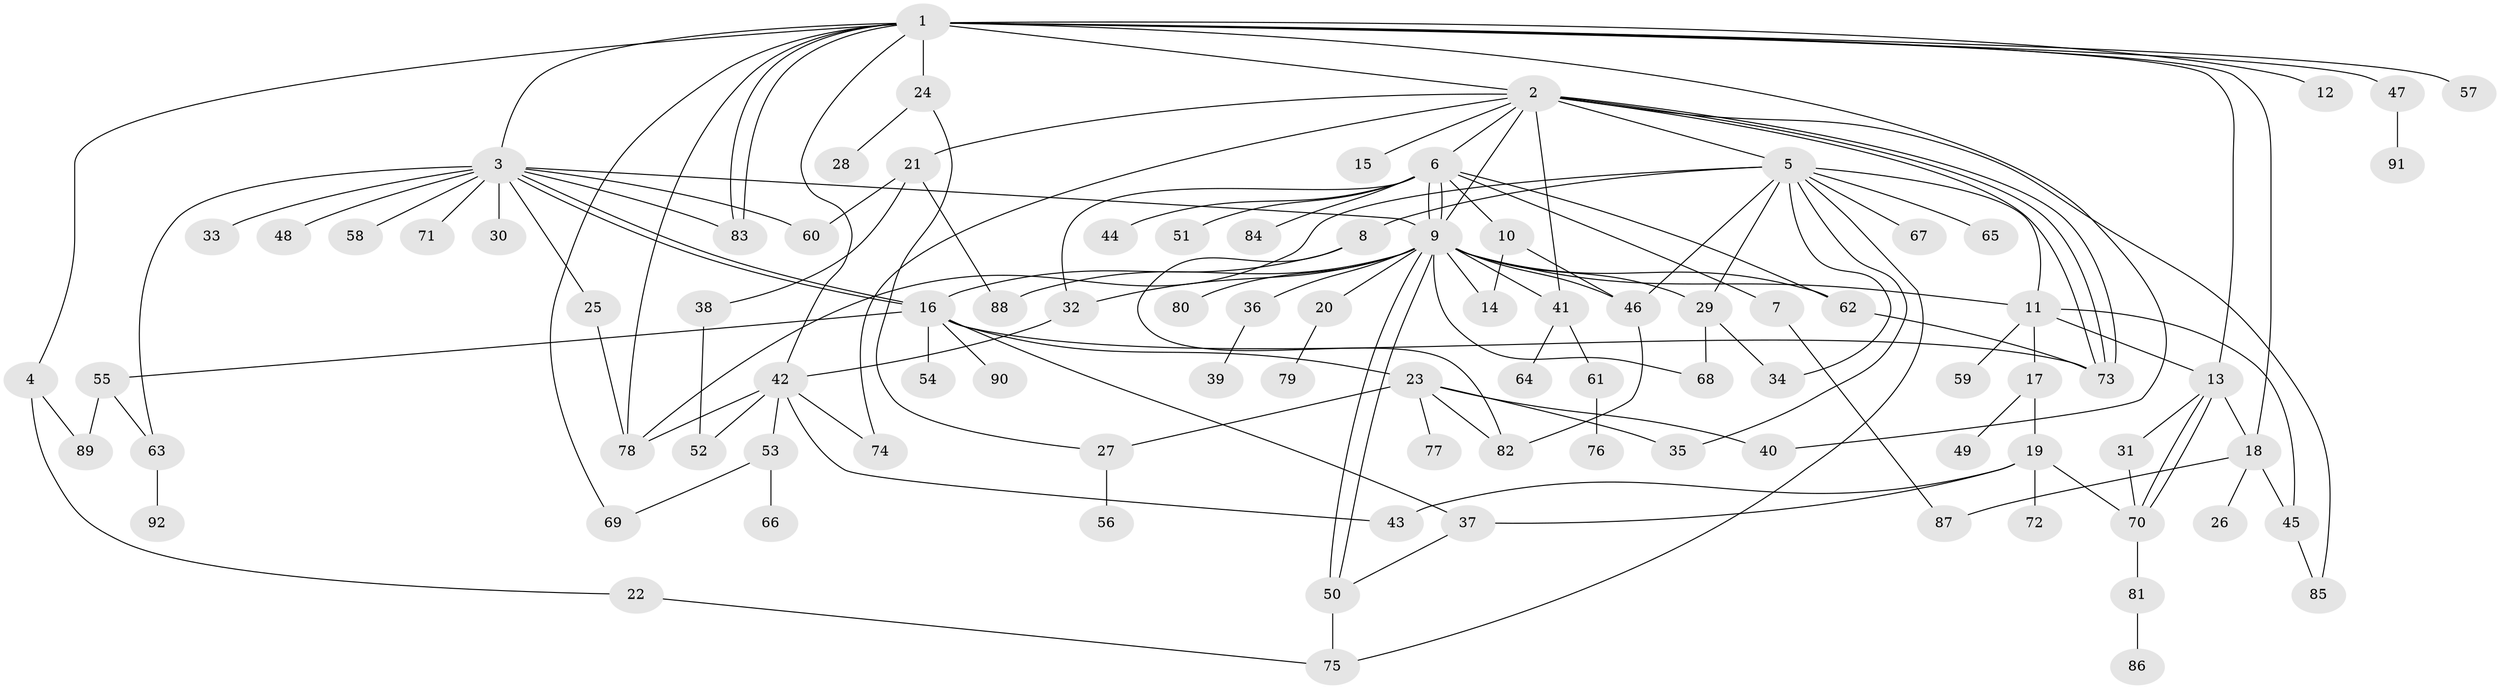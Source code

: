 // Generated by graph-tools (version 1.1) at 2025/14/03/09/25 04:14:25]
// undirected, 92 vertices, 142 edges
graph export_dot {
graph [start="1"]
  node [color=gray90,style=filled];
  1;
  2;
  3;
  4;
  5;
  6;
  7;
  8;
  9;
  10;
  11;
  12;
  13;
  14;
  15;
  16;
  17;
  18;
  19;
  20;
  21;
  22;
  23;
  24;
  25;
  26;
  27;
  28;
  29;
  30;
  31;
  32;
  33;
  34;
  35;
  36;
  37;
  38;
  39;
  40;
  41;
  42;
  43;
  44;
  45;
  46;
  47;
  48;
  49;
  50;
  51;
  52;
  53;
  54;
  55;
  56;
  57;
  58;
  59;
  60;
  61;
  62;
  63;
  64;
  65;
  66;
  67;
  68;
  69;
  70;
  71;
  72;
  73;
  74;
  75;
  76;
  77;
  78;
  79;
  80;
  81;
  82;
  83;
  84;
  85;
  86;
  87;
  88;
  89;
  90;
  91;
  92;
  1 -- 2;
  1 -- 3;
  1 -- 4;
  1 -- 12;
  1 -- 13;
  1 -- 18;
  1 -- 24;
  1 -- 40;
  1 -- 42;
  1 -- 47;
  1 -- 57;
  1 -- 69;
  1 -- 78;
  1 -- 83;
  1 -- 83;
  2 -- 5;
  2 -- 6;
  2 -- 9;
  2 -- 15;
  2 -- 21;
  2 -- 41;
  2 -- 73;
  2 -- 73;
  2 -- 73;
  2 -- 74;
  2 -- 85;
  3 -- 9;
  3 -- 16;
  3 -- 16;
  3 -- 25;
  3 -- 30;
  3 -- 33;
  3 -- 48;
  3 -- 58;
  3 -- 60;
  3 -- 63;
  3 -- 71;
  3 -- 83;
  4 -- 22;
  4 -- 89;
  5 -- 8;
  5 -- 11;
  5 -- 29;
  5 -- 34;
  5 -- 35;
  5 -- 46;
  5 -- 65;
  5 -- 67;
  5 -- 75;
  5 -- 78;
  6 -- 7;
  6 -- 9;
  6 -- 9;
  6 -- 10;
  6 -- 32;
  6 -- 44;
  6 -- 51;
  6 -- 62;
  6 -- 84;
  7 -- 87;
  8 -- 16;
  8 -- 82;
  9 -- 11;
  9 -- 14;
  9 -- 20;
  9 -- 29;
  9 -- 32;
  9 -- 36;
  9 -- 41;
  9 -- 46;
  9 -- 50;
  9 -- 50;
  9 -- 62;
  9 -- 68;
  9 -- 80;
  9 -- 88;
  10 -- 14;
  10 -- 46;
  11 -- 13;
  11 -- 17;
  11 -- 45;
  11 -- 59;
  13 -- 18;
  13 -- 31;
  13 -- 70;
  13 -- 70;
  16 -- 23;
  16 -- 37;
  16 -- 54;
  16 -- 55;
  16 -- 73;
  16 -- 90;
  17 -- 19;
  17 -- 49;
  18 -- 26;
  18 -- 45;
  18 -- 87;
  19 -- 37;
  19 -- 43;
  19 -- 70;
  19 -- 72;
  20 -- 79;
  21 -- 38;
  21 -- 60;
  21 -- 88;
  22 -- 75;
  23 -- 27;
  23 -- 35;
  23 -- 40;
  23 -- 77;
  23 -- 82;
  24 -- 27;
  24 -- 28;
  25 -- 78;
  27 -- 56;
  29 -- 34;
  29 -- 68;
  31 -- 70;
  32 -- 42;
  36 -- 39;
  37 -- 50;
  38 -- 52;
  41 -- 61;
  41 -- 64;
  42 -- 43;
  42 -- 52;
  42 -- 53;
  42 -- 74;
  42 -- 78;
  45 -- 85;
  46 -- 82;
  47 -- 91;
  50 -- 75;
  53 -- 66;
  53 -- 69;
  55 -- 63;
  55 -- 89;
  61 -- 76;
  62 -- 73;
  63 -- 92;
  70 -- 81;
  81 -- 86;
}
